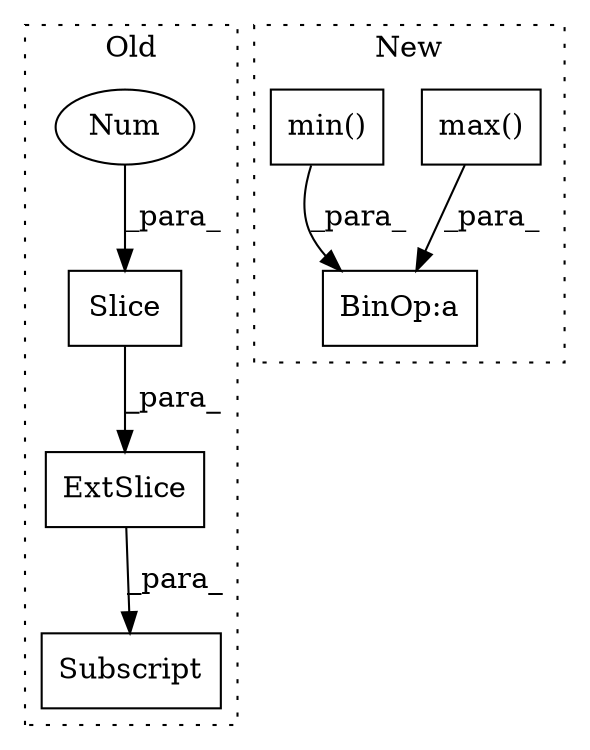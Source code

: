 digraph G {
subgraph cluster0 {
1 [label="Slice" a="80" s="11277" l="1" shape="box"];
3 [label="Num" a="76" s="11278" l="1" shape="ellipse"];
4 [label="ExtSlice" a="85" s="11263" l="4" shape="box"];
5 [label="Subscript" a="63" s="11263,0" l="17,0" shape="box"];
label = "Old";
style="dotted";
}
subgraph cluster1 {
2 [label="max()" a="75" s="11192,11208" l="10,1" shape="box"];
6 [label="BinOp:a" a="82" s="11189" l="3" shape="box"];
7 [label="min()" a="75" s="11172,11188" l="10,1" shape="box"];
label = "New";
style="dotted";
}
1 -> 4 [label="_para_"];
2 -> 6 [label="_para_"];
3 -> 1 [label="_para_"];
4 -> 5 [label="_para_"];
7 -> 6 [label="_para_"];
}